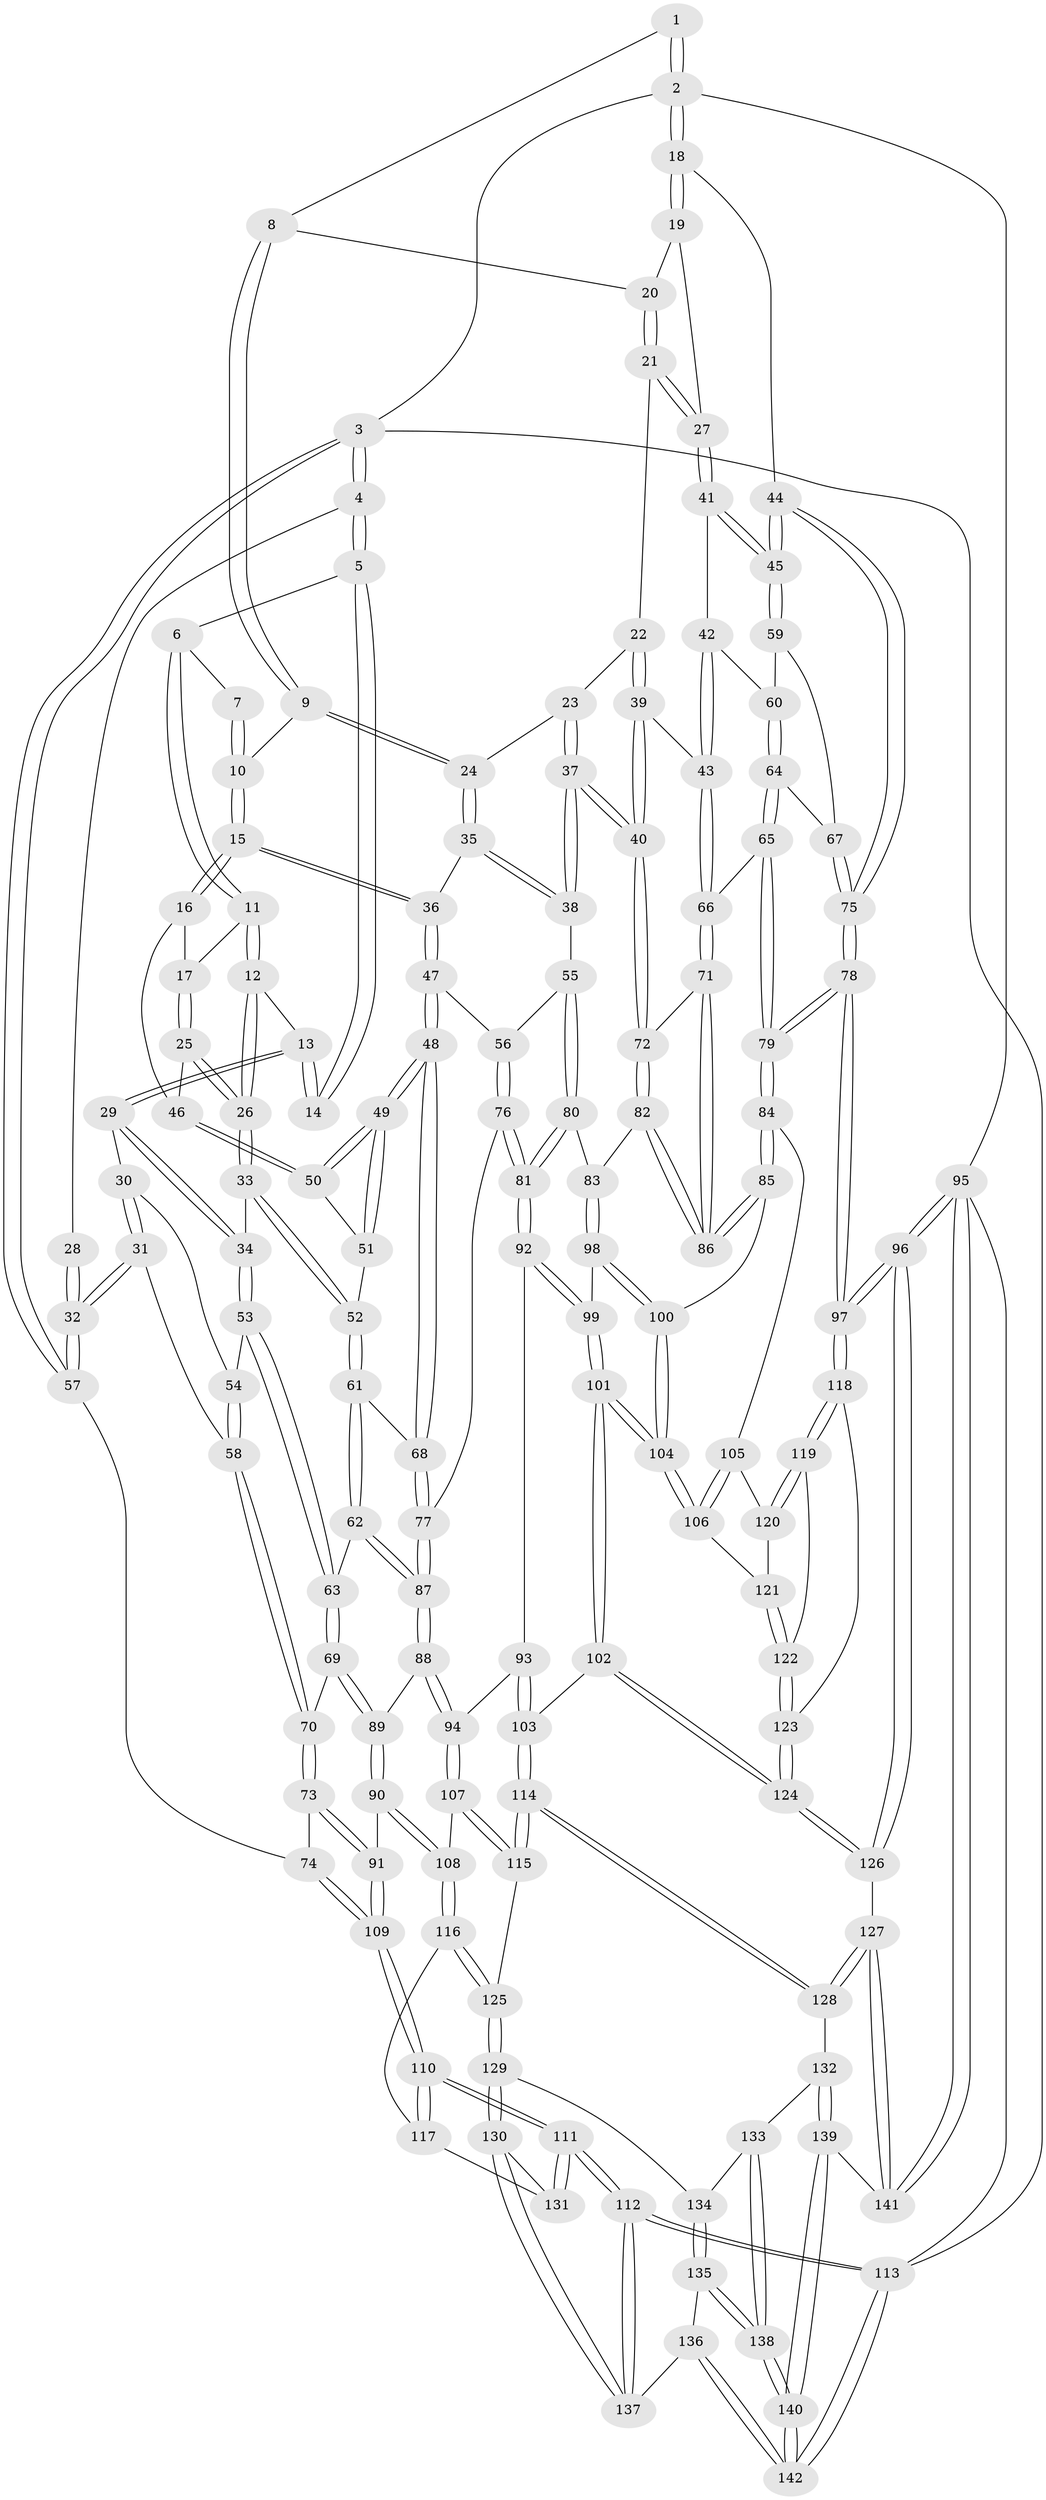 // coarse degree distribution, {3: 0.39436619718309857, 4: 0.5352112676056338, 5: 0.028169014084507043, 2: 0.028169014084507043, 6: 0.014084507042253521}
// Generated by graph-tools (version 1.1) at 2025/38/03/04/25 23:38:29]
// undirected, 142 vertices, 352 edges
graph export_dot {
  node [color=gray90,style=filled];
  1 [pos="+0.8915765674376349+0"];
  2 [pos="+1+0"];
  3 [pos="+0+0"];
  4 [pos="+0+0"];
  5 [pos="+0.16605433544623646+0"];
  6 [pos="+0.4065120130474939+0"];
  7 [pos="+0.6737343834744235+0"];
  8 [pos="+0.876392214664268+0.005812629145151028"];
  9 [pos="+0.7273481144324854+0.07359913534671772"];
  10 [pos="+0.6767373532682734+0"];
  11 [pos="+0.4008664261402985+0"];
  12 [pos="+0.3159704038332094+0.04388872958771807"];
  13 [pos="+0.1724858326429574+0.06826039892312658"];
  14 [pos="+0.15604777032633826+0.02278955358077"];
  15 [pos="+0.5339234357071412+0.11403802542395433"];
  16 [pos="+0.5165135284366097+0.11118976505268376"];
  17 [pos="+0.4347011860779641+0"];
  18 [pos="+1+0.04536983178511269"];
  19 [pos="+0.9226318244886945+0.052421054697722326"];
  20 [pos="+0.8811155058934202+0.021127364856408114"];
  21 [pos="+0.8364292744137125+0.12061844662560256"];
  22 [pos="+0.8282707230157048+0.12310073525504739"];
  23 [pos="+0.773599878801254+0.111947123662885"];
  24 [pos="+0.7280092043490961+0.08041231286176541"];
  25 [pos="+0.38319907617868987+0.15080593951845994"];
  26 [pos="+0.3397487335181541+0.17251774620880184"];
  27 [pos="+0.9089851933572566+0.13759575372480884"];
  28 [pos="+0.060419420872826445+0.03565032525065262"];
  29 [pos="+0.16138332198706204+0.128904516555157"];
  30 [pos="+0.15161731904649728+0.13905467240097316"];
  31 [pos="+0+0.18461521346883228"];
  32 [pos="+0+0.18114611636640135"];
  33 [pos="+0.33466412290804753+0.18262707234427536"];
  34 [pos="+0.3191066501601098+0.1842390736356294"];
  35 [pos="+0.6629520508389598+0.14476245509512473"];
  36 [pos="+0.5927027041016127+0.16015657658633328"];
  37 [pos="+0.7620670138231482+0.28576661061833825"];
  38 [pos="+0.7391444446132823+0.28446514646095383"];
  39 [pos="+0.8424389602796527+0.25445763977054814"];
  40 [pos="+0.7650928935944589+0.2869581737509891"];
  41 [pos="+0.9128720463860964+0.1405804970701725"];
  42 [pos="+0.8942036143130746+0.23116495017699018"];
  43 [pos="+0.8438435585623112+0.25454964301439764"];
  44 [pos="+1+0.13888877330254465"];
  45 [pos="+1+0.15409689470550536"];
  46 [pos="+0.4968086882168719+0.12661551978308727"];
  47 [pos="+0.5857409676756801+0.2171435929284777"];
  48 [pos="+0.5049461275758261+0.2970410894324658"];
  49 [pos="+0.49967411400575446+0.2896771003443319"];
  50 [pos="+0.4806646362810297+0.18724158303200603"];
  51 [pos="+0.4109747423221532+0.22975870014814398"];
  52 [pos="+0.35237084359590765+0.21611788986971142"];
  53 [pos="+0.22358584329957923+0.2723911653780573"];
  54 [pos="+0.17445854291804003+0.22389530138638447"];
  55 [pos="+0.6920918655115036+0.30509178299806866"];
  56 [pos="+0.6626066264109629+0.30039943542479114"];
  57 [pos="+0+0.20098393761461253"];
  58 [pos="+0.11294003464621814+0.2949186240791259"];
  59 [pos="+0.9682912637846169+0.23315495691445604"];
  60 [pos="+0.9405302170377244+0.24261771069723548"];
  61 [pos="+0.35115474321861356+0.2957467372235594"];
  62 [pos="+0.30543789762445134+0.36541292539419445"];
  63 [pos="+0.22361394012630487+0.35594479647034744"];
  64 [pos="+0.9403649892318895+0.32833583384724013"];
  65 [pos="+0.9259693811151526+0.33912808944746026"];
  66 [pos="+0.9154501370108487+0.33829273111335906"];
  67 [pos="+0.966458690883446+0.3244370670012919"];
  68 [pos="+0.5016100631200738+0.34307607101016985"];
  69 [pos="+0.21766548535865854+0.3592964087060864"];
  70 [pos="+0.132226297202156+0.3536542414815873"];
  71 [pos="+0.8781612616192371+0.36524127039211834"];
  72 [pos="+0.7862815374740535+0.34064111607338654"];
  73 [pos="+0.04836931090540489+0.41679488385165203"];
  74 [pos="+0+0.3691336006535102"];
  75 [pos="+1+0.29450148883850186"];
  76 [pos="+0.5314335596249656+0.3749920317837507"];
  77 [pos="+0.5029346985554713+0.3472763270062705"];
  78 [pos="+1+0.5893811363916268"];
  79 [pos="+1+0.5341337534314444"];
  80 [pos="+0.6768082498258753+0.3950124366593157"];
  81 [pos="+0.5588063614002842+0.4484527984951848"];
  82 [pos="+0.7835994755448835+0.41078999672122185"];
  83 [pos="+0.7250756406990179+0.4375929170198218"];
  84 [pos="+0.921628416096175+0.5312480719952379"];
  85 [pos="+0.8697692366777315+0.4921563620046142"];
  86 [pos="+0.8646805575708453+0.4832189517780836"];
  87 [pos="+0.3544764641736753+0.4335168053917431"];
  88 [pos="+0.35825958134410263+0.49805318613695587"];
  89 [pos="+0.2028043169887292+0.4900721365367332"];
  90 [pos="+0.14358329411181134+0.5499982732511673"];
  91 [pos="+0.12214791225364173+0.5372691551288947"];
  92 [pos="+0.5584234633604122+0.4601971485238289"];
  93 [pos="+0.476908755135555+0.5059806751261023"];
  94 [pos="+0.3786295673056958+0.5364642543923355"];
  95 [pos="+1+1"];
  96 [pos="+1+1"];
  97 [pos="+1+0.8013673886399741"];
  98 [pos="+0.7192410603978064+0.4568671552718924"];
  99 [pos="+0.5726199822656792+0.4776031911206763"];
  100 [pos="+0.7258493905001727+0.5257313939576055"];
  101 [pos="+0.6520005810085819+0.6237350253847709"];
  102 [pos="+0.5980588497818775+0.6939765769076309"];
  103 [pos="+0.5624451032329669+0.7020363374078584"];
  104 [pos="+0.6635953939954444+0.6207510570266337"];
  105 [pos="+0.901308599595316+0.5513148308296865"];
  106 [pos="+0.7046335068518408+0.6308173172215853"];
  107 [pos="+0.361741086978494+0.6323069428286572"];
  108 [pos="+0.17623203764677633+0.6398100715334464"];
  109 [pos="+0+0.6607401709239447"];
  110 [pos="+0+0.8019200486226193"];
  111 [pos="+0+1"];
  112 [pos="+0+1"];
  113 [pos="+0+1"];
  114 [pos="+0.4503682658558825+0.7408325209353258"];
  115 [pos="+0.4010431649358251+0.6894573832682358"];
  116 [pos="+0.12910574177703982+0.7246268097920088"];
  117 [pos="+0.12706917560736675+0.7256993655047499"];
  118 [pos="+0.9539791356901992+0.7717854886900921"];
  119 [pos="+0.9361641658928374+0.758899091416553"];
  120 [pos="+0.8514999020841654+0.6588655277520059"];
  121 [pos="+0.7877442900970483+0.6892902148534515"];
  122 [pos="+0.7936753444542707+0.7103945516568797"];
  123 [pos="+0.7744714913863473+0.8392279313852223"];
  124 [pos="+0.7285854118149586+0.888481143162885"];
  125 [pos="+0.2128891262228316+0.7886995582111739"];
  126 [pos="+0.728427702547258+0.8905144438573972"];
  127 [pos="+0.6234016972844711+1"];
  128 [pos="+0.44494723493216315+0.7648906345433707"];
  129 [pos="+0.24730161992487196+0.8383010431501728"];
  130 [pos="+0.16872674569236543+0.8978122944959623"];
  131 [pos="+0.13400758157783138+0.8789070569481058"];
  132 [pos="+0.38859899401323744+0.8241899538295638"];
  133 [pos="+0.3019658928055113+0.8509391466785895"];
  134 [pos="+0.25198908599339653+0.8410183112085692"];
  135 [pos="+0.22790437374965625+0.9451693929555212"];
  136 [pos="+0.1888384409690195+0.9370151388515533"];
  137 [pos="+0.17146228652837203+0.9072252842851074"];
  138 [pos="+0.2880175753046708+1"];
  139 [pos="+0.38361344293883226+1"];
  140 [pos="+0.3646483716391559+1"];
  141 [pos="+0.6114255721572557+1"];
  142 [pos="+0+1"];
  1 -- 2;
  1 -- 2;
  1 -- 8;
  2 -- 3;
  2 -- 18;
  2 -- 18;
  2 -- 95;
  3 -- 4;
  3 -- 4;
  3 -- 57;
  3 -- 57;
  3 -- 113;
  4 -- 5;
  4 -- 5;
  4 -- 28;
  5 -- 6;
  5 -- 14;
  5 -- 14;
  6 -- 7;
  6 -- 11;
  6 -- 11;
  7 -- 10;
  7 -- 10;
  8 -- 9;
  8 -- 9;
  8 -- 20;
  9 -- 10;
  9 -- 24;
  9 -- 24;
  10 -- 15;
  10 -- 15;
  11 -- 12;
  11 -- 12;
  11 -- 17;
  12 -- 13;
  12 -- 26;
  12 -- 26;
  13 -- 14;
  13 -- 14;
  13 -- 29;
  13 -- 29;
  15 -- 16;
  15 -- 16;
  15 -- 36;
  15 -- 36;
  16 -- 17;
  16 -- 46;
  17 -- 25;
  17 -- 25;
  18 -- 19;
  18 -- 19;
  18 -- 44;
  19 -- 20;
  19 -- 27;
  20 -- 21;
  20 -- 21;
  21 -- 22;
  21 -- 27;
  21 -- 27;
  22 -- 23;
  22 -- 39;
  22 -- 39;
  23 -- 24;
  23 -- 37;
  23 -- 37;
  24 -- 35;
  24 -- 35;
  25 -- 26;
  25 -- 26;
  25 -- 46;
  26 -- 33;
  26 -- 33;
  27 -- 41;
  27 -- 41;
  28 -- 32;
  28 -- 32;
  29 -- 30;
  29 -- 34;
  29 -- 34;
  30 -- 31;
  30 -- 31;
  30 -- 54;
  31 -- 32;
  31 -- 32;
  31 -- 58;
  32 -- 57;
  32 -- 57;
  33 -- 34;
  33 -- 52;
  33 -- 52;
  34 -- 53;
  34 -- 53;
  35 -- 36;
  35 -- 38;
  35 -- 38;
  36 -- 47;
  36 -- 47;
  37 -- 38;
  37 -- 38;
  37 -- 40;
  37 -- 40;
  38 -- 55;
  39 -- 40;
  39 -- 40;
  39 -- 43;
  40 -- 72;
  40 -- 72;
  41 -- 42;
  41 -- 45;
  41 -- 45;
  42 -- 43;
  42 -- 43;
  42 -- 60;
  43 -- 66;
  43 -- 66;
  44 -- 45;
  44 -- 45;
  44 -- 75;
  44 -- 75;
  45 -- 59;
  45 -- 59;
  46 -- 50;
  46 -- 50;
  47 -- 48;
  47 -- 48;
  47 -- 56;
  48 -- 49;
  48 -- 49;
  48 -- 68;
  48 -- 68;
  49 -- 50;
  49 -- 50;
  49 -- 51;
  49 -- 51;
  50 -- 51;
  51 -- 52;
  52 -- 61;
  52 -- 61;
  53 -- 54;
  53 -- 63;
  53 -- 63;
  54 -- 58;
  54 -- 58;
  55 -- 56;
  55 -- 80;
  55 -- 80;
  56 -- 76;
  56 -- 76;
  57 -- 74;
  58 -- 70;
  58 -- 70;
  59 -- 60;
  59 -- 67;
  60 -- 64;
  60 -- 64;
  61 -- 62;
  61 -- 62;
  61 -- 68;
  62 -- 63;
  62 -- 87;
  62 -- 87;
  63 -- 69;
  63 -- 69;
  64 -- 65;
  64 -- 65;
  64 -- 67;
  65 -- 66;
  65 -- 79;
  65 -- 79;
  66 -- 71;
  66 -- 71;
  67 -- 75;
  67 -- 75;
  68 -- 77;
  68 -- 77;
  69 -- 70;
  69 -- 89;
  69 -- 89;
  70 -- 73;
  70 -- 73;
  71 -- 72;
  71 -- 86;
  71 -- 86;
  72 -- 82;
  72 -- 82;
  73 -- 74;
  73 -- 91;
  73 -- 91;
  74 -- 109;
  74 -- 109;
  75 -- 78;
  75 -- 78;
  76 -- 77;
  76 -- 81;
  76 -- 81;
  77 -- 87;
  77 -- 87;
  78 -- 79;
  78 -- 79;
  78 -- 97;
  78 -- 97;
  79 -- 84;
  79 -- 84;
  80 -- 81;
  80 -- 81;
  80 -- 83;
  81 -- 92;
  81 -- 92;
  82 -- 83;
  82 -- 86;
  82 -- 86;
  83 -- 98;
  83 -- 98;
  84 -- 85;
  84 -- 85;
  84 -- 105;
  85 -- 86;
  85 -- 86;
  85 -- 100;
  87 -- 88;
  87 -- 88;
  88 -- 89;
  88 -- 94;
  88 -- 94;
  89 -- 90;
  89 -- 90;
  90 -- 91;
  90 -- 108;
  90 -- 108;
  91 -- 109;
  91 -- 109;
  92 -- 93;
  92 -- 99;
  92 -- 99;
  93 -- 94;
  93 -- 103;
  93 -- 103;
  94 -- 107;
  94 -- 107;
  95 -- 96;
  95 -- 96;
  95 -- 141;
  95 -- 141;
  95 -- 113;
  96 -- 97;
  96 -- 97;
  96 -- 126;
  96 -- 126;
  97 -- 118;
  97 -- 118;
  98 -- 99;
  98 -- 100;
  98 -- 100;
  99 -- 101;
  99 -- 101;
  100 -- 104;
  100 -- 104;
  101 -- 102;
  101 -- 102;
  101 -- 104;
  101 -- 104;
  102 -- 103;
  102 -- 124;
  102 -- 124;
  103 -- 114;
  103 -- 114;
  104 -- 106;
  104 -- 106;
  105 -- 106;
  105 -- 106;
  105 -- 120;
  106 -- 121;
  107 -- 108;
  107 -- 115;
  107 -- 115;
  108 -- 116;
  108 -- 116;
  109 -- 110;
  109 -- 110;
  110 -- 111;
  110 -- 111;
  110 -- 117;
  110 -- 117;
  111 -- 112;
  111 -- 112;
  111 -- 131;
  111 -- 131;
  112 -- 113;
  112 -- 113;
  112 -- 137;
  112 -- 137;
  113 -- 142;
  113 -- 142;
  114 -- 115;
  114 -- 115;
  114 -- 128;
  114 -- 128;
  115 -- 125;
  116 -- 117;
  116 -- 125;
  116 -- 125;
  117 -- 131;
  118 -- 119;
  118 -- 119;
  118 -- 123;
  119 -- 120;
  119 -- 120;
  119 -- 122;
  120 -- 121;
  121 -- 122;
  121 -- 122;
  122 -- 123;
  122 -- 123;
  123 -- 124;
  123 -- 124;
  124 -- 126;
  124 -- 126;
  125 -- 129;
  125 -- 129;
  126 -- 127;
  127 -- 128;
  127 -- 128;
  127 -- 141;
  127 -- 141;
  128 -- 132;
  129 -- 130;
  129 -- 130;
  129 -- 134;
  130 -- 131;
  130 -- 137;
  130 -- 137;
  132 -- 133;
  132 -- 139;
  132 -- 139;
  133 -- 134;
  133 -- 138;
  133 -- 138;
  134 -- 135;
  134 -- 135;
  135 -- 136;
  135 -- 138;
  135 -- 138;
  136 -- 137;
  136 -- 142;
  136 -- 142;
  138 -- 140;
  138 -- 140;
  139 -- 140;
  139 -- 140;
  139 -- 141;
  140 -- 142;
  140 -- 142;
}
